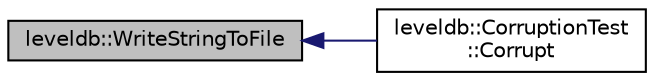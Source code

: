 digraph "leveldb::WriteStringToFile"
{
  edge [fontname="Helvetica",fontsize="10",labelfontname="Helvetica",labelfontsize="10"];
  node [fontname="Helvetica",fontsize="10",shape=record];
  rankdir="LR";
  Node1 [label="leveldb::WriteStringToFile",height=0.2,width=0.4,color="black", fillcolor="grey75", style="filled" fontcolor="black"];
  Node1 -> Node2 [dir="back",color="midnightblue",fontsize="10",style="solid",fontname="Helvetica"];
  Node2 [label="leveldb::CorruptionTest\l::Corrupt",height=0.2,width=0.4,color="black", fillcolor="white", style="filled",URL="$classleveldb_1_1_corruption_test.html#a22060ac0a3697640cdcf36973339b646"];
}
